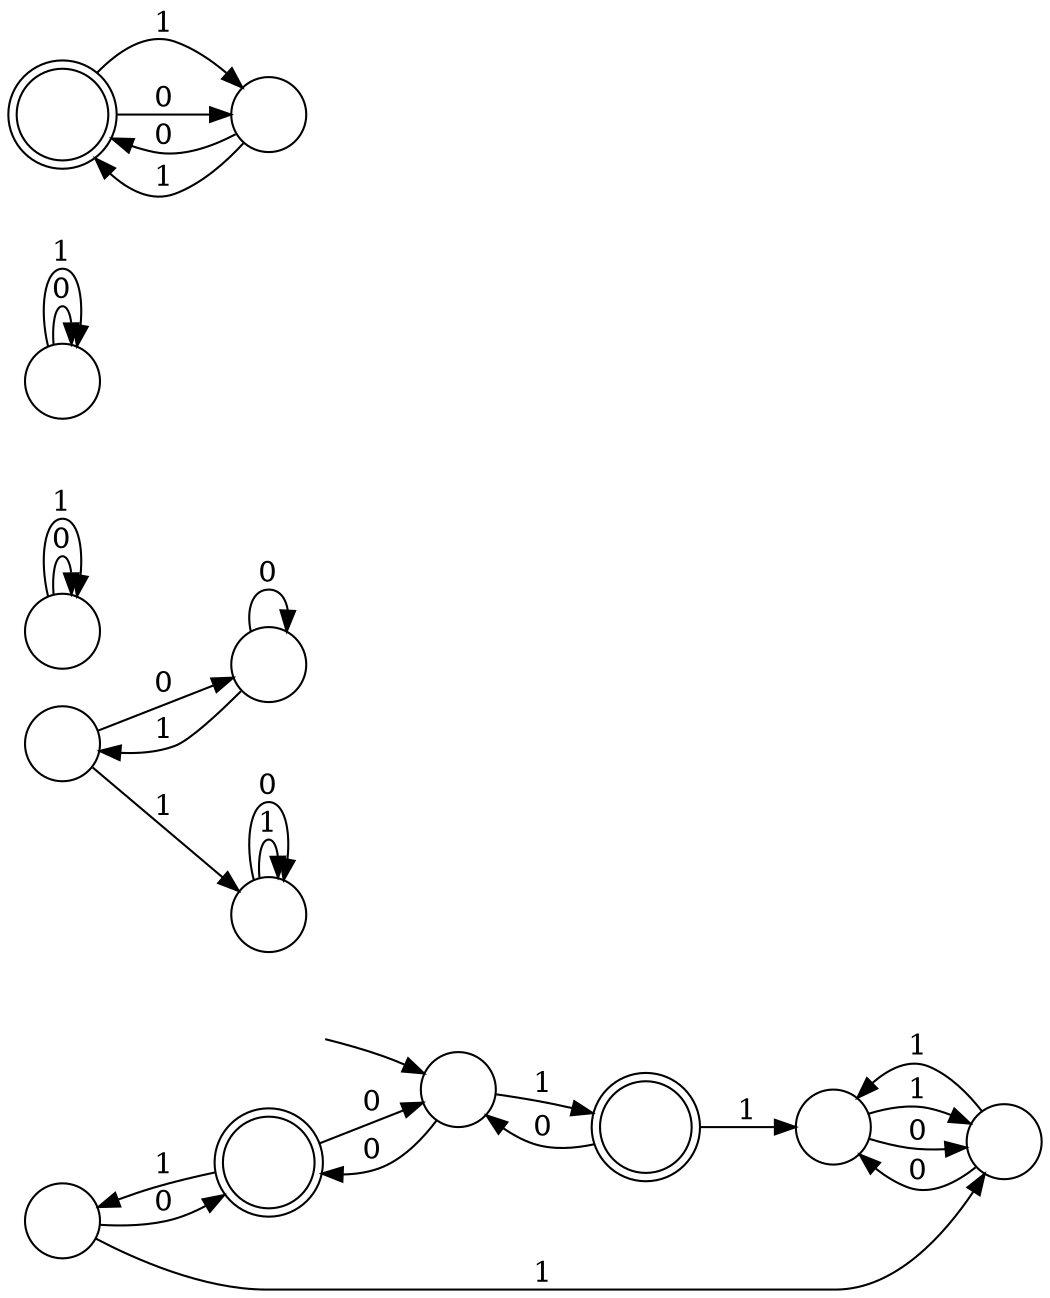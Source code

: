 digraph Automaton {
	graph [rankdir=LR];
	node [label="\N"];
	graph [bb="0,0,470,703"];
	0 [label="", shape=circle, pos="22,64", width="0.50", height="0.50"];
	1 [label="", shape=circle, pos="204,139", width="0.50", height="0.50"];
	in [label="", shape=plaintext, pos="115,183", width="0.75", height="0.50"];
	2 [label="", shape=circle, pos="115,237", width="0.50", height="0.50"];
	3 [label="", shape=circle, pos="372,131", width="0.50", height="0.50"];
	4 [label="", shape=circle, pos="22,361", width="0.50", height="0.50"];
	5 [label="", shape=circle, pos="115,359", width="0.50", height="0.50"];
	6 [label="", shape=circle, pos="22,483", width="0.50", height="0.50"];
	7 [label="", shape=doublecircle, pos="115,108", width="0.61", height="0.61"];
	8 [label="", shape=circle, pos="22,307", width="0.50", height="0.50"];
	9 [label="", shape=circle, pos="452,116", width="0.50", height="0.50"];
	10 [label="", shape=doublecircle, pos="288,131", width="0.61", height="0.61"];
	11 [label="", shape=doublecircle, pos="22,609", width="0.61", height="0.61"];
	12 [label="", shape=circle, pos="115,609", width="0.50", height="0.50"];
	in -> 1 [pos="e,188,147 142,170 154,165 167,158 179,152"];
	8 -> 2 [label=1, pos="e,99,245 33,293 52,274 74,260 90,250", lp="66,276"];
	8 -> 5 [label=0, pos="e,99,350 38,316 52,324 73,336 90,345", lp="66,341"];
	12 -> 11 [label=0, pos="e,43,601 98,602 88,598 74,595 62,597 59,597 56,598 53,599", lp="66,605"];
	12 -> 11 [label=1, pos="e,32,589 105,594 95,582 88,579 70,574 67,572 66,572 62,574 52,577 45,579 39,582", lp="66,582"];
	6 -> 6 [label=0, pos="e,16,500 28,500 30,510 28,519 22,519 18,519 16,515 15,510", lp="22,527"];
	6 -> 6 [label=1, pos="e,12,498 32,498 39,516 36,537 22,537 11,537 6,523 9,508", lp="22,545"];
	3 -> 9 [label=1, pos="e,437,127 389,136 398,137 407,138 416,136 420,135 424,133 428,132", lp="412,147"];
	3 -> 9 [label=0, pos="e,434,115 388,123 395,120 402,118 408,116 413,115 419,115 424,115", lp="412,127"];
	11 -> 12 [label=1, pos="e,97,614 43,614 49,615 56,616 62,617 70,618 79,617 87,616", lp="66,625"];
	1 -> 10 [label=1, pos="e,269,143 220,147 229,151 239,153 248,151 252,150 256,149 260,147", lp="244,162"];
	9 -> 3 [label=0, pos="e,380,115 438,104 430,98 419,92 408,96 398,100 392,103 387,108", lp="412,107"];
	1 -> 7 [label=0, pos="e,136,101 194,124 188,115 179,106 168,101 161,98 153,98 146,99", lp="164,109"];
	0 -> 7 [label=0, pos="e,97,94 40,68 49,70 60,74 70,78 76,81 82,85 88,89", lp="66,86"];
	0 -> 9 [label=1, pos="e,447,98 36,52 53,39 84,18 115,18 115,18 115,18 372,18 418,18 427,50 443,89", lp="244,26"];
	9 -> 3 [label=1, pos="e,382,146 449,134 441,149 434,153 416,159 404,164 396,161 389,154", lp="412,171"];
	2 -> 2 [label=1, pos="e,109,254 121,254 123,264 121,273 115,273 111,273 109,269 108,264", lp="115,281"];
	2 -> 2 [label=0, pos="e,105,252 125,252 132,270 129,291 115,291 104,291 99,277 102,262", lp="115,299"];
	4 -> 4 [label=0, pos="e,16,378 28,378 30,388 28,397 22,397 18,397 16,393 15,388", lp="22,405"];
	10 -> 3 [label=1, pos="e,354,131 310,131 321,131 333,131 344,131", lp="332,139"];
	4 -> 4 [label=1, pos="e,12,376 32,376 39,394 36,415 22,415 11,415 6,401 9,386", lp="22,423"];
	7 -> 0 [label=1, pos="e,33,78 93,106 83,105 72,102 62,98 52,94 46,91 40,86", lp="66,109"];
	5 -> 5 [label=0, pos="e,103,373 127,373 131,384 127,395 115,395 107,395 102,390 102,383", lp="115,403"];
	7 -> 1 [label=0, pos="e,187,133 136,115 148,120 164,125 177,130", lp="164,136"];
	5 -> 8 [label=1, pos="e,40,304 108,342 102,337 96,338 88,331 79,322 82,313 70,308 64,305 57,304 50,303", lp="66,316"];
	10 -> 1 [label=0, pos="e,222,134 266,130 258,130 249,130 240,131 237,131 235,132 232,132", lp="244,142"];
	11 -> 12 [label=0, pos="e,104,623 36,626 43,631 50,633 62,637 73,640 86,635 96,629", lp="66,645"];
}
